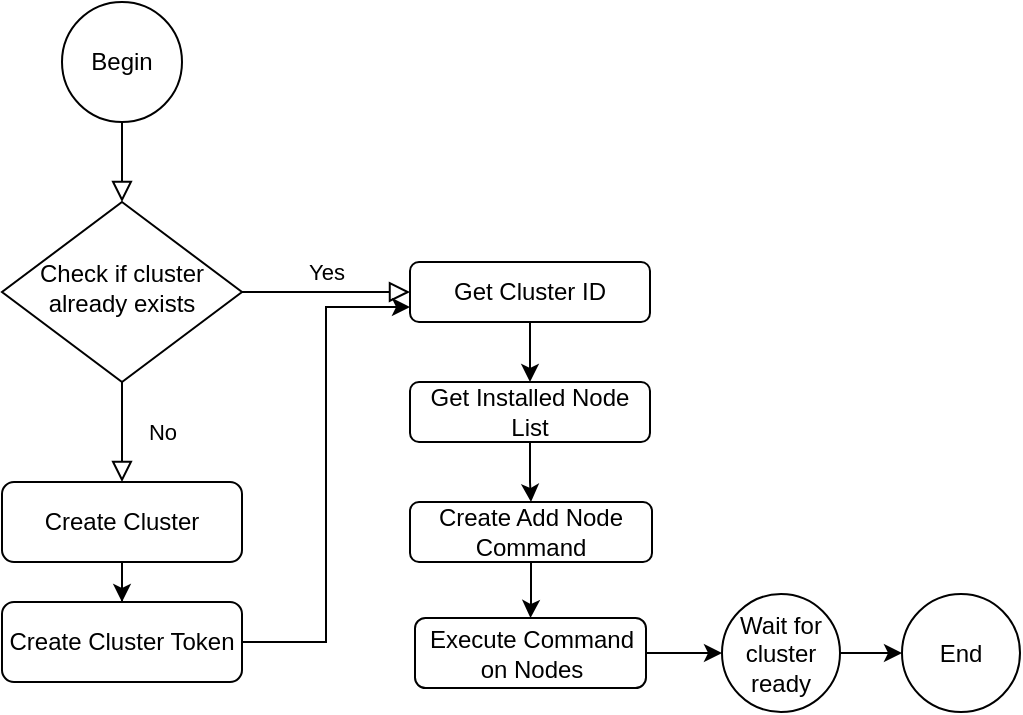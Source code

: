 <mxfile version="13.10.2" type="github">
  <diagram id="C5RBs43oDa-KdzZeNtuy" name="Page-1">
    <mxGraphModel dx="798" dy="494" grid="1" gridSize="10" guides="1" tooltips="1" connect="1" arrows="1" fold="1" page="1" pageScale="1" pageWidth="827" pageHeight="1169" math="0" shadow="0">
      <root>
        <mxCell id="WIyWlLk6GJQsqaUBKTNV-0" />
        <mxCell id="WIyWlLk6GJQsqaUBKTNV-1" parent="WIyWlLk6GJQsqaUBKTNV-0" />
        <mxCell id="WIyWlLk6GJQsqaUBKTNV-2" value="" style="rounded=0;html=1;jettySize=auto;orthogonalLoop=1;fontSize=11;endArrow=block;endFill=0;endSize=8;strokeWidth=1;shadow=0;labelBackgroundColor=none;edgeStyle=orthogonalEdgeStyle;" parent="WIyWlLk6GJQsqaUBKTNV-1" source="ro4fjz_k7fc-FlAlumym-0" target="WIyWlLk6GJQsqaUBKTNV-6" edge="1">
          <mxGeometry relative="1" as="geometry">
            <mxPoint x="220" y="120" as="sourcePoint" />
          </mxGeometry>
        </mxCell>
        <mxCell id="WIyWlLk6GJQsqaUBKTNV-4" value="No" style="rounded=0;html=1;jettySize=auto;orthogonalLoop=1;fontSize=11;endArrow=block;endFill=0;endSize=8;strokeWidth=1;shadow=0;labelBackgroundColor=none;edgeStyle=orthogonalEdgeStyle;" parent="WIyWlLk6GJQsqaUBKTNV-1" source="WIyWlLk6GJQsqaUBKTNV-6" target="WIyWlLk6GJQsqaUBKTNV-11" edge="1">
          <mxGeometry y="20" relative="1" as="geometry">
            <mxPoint as="offset" />
            <mxPoint x="210" y="370" as="targetPoint" />
          </mxGeometry>
        </mxCell>
        <mxCell id="WIyWlLk6GJQsqaUBKTNV-5" value="Yes" style="edgeStyle=orthogonalEdgeStyle;rounded=0;html=1;jettySize=auto;orthogonalLoop=1;fontSize=11;endArrow=block;endFill=0;endSize=8;strokeWidth=1;shadow=0;labelBackgroundColor=none;" parent="WIyWlLk6GJQsqaUBKTNV-1" source="WIyWlLk6GJQsqaUBKTNV-6" target="ro4fjz_k7fc-FlAlumym-7" edge="1">
          <mxGeometry y="10" relative="1" as="geometry">
            <mxPoint as="offset" />
            <mxPoint x="380" y="205" as="targetPoint" />
          </mxGeometry>
        </mxCell>
        <mxCell id="WIyWlLk6GJQsqaUBKTNV-6" value="Check if cluster already exists" style="rhombus;whiteSpace=wrap;html=1;shadow=0;fontFamily=Helvetica;fontSize=12;align=center;strokeWidth=1;spacing=6;spacingTop=-4;" parent="WIyWlLk6GJQsqaUBKTNV-1" vertex="1">
          <mxGeometry x="150" y="160" width="120" height="90" as="geometry" />
        </mxCell>
        <mxCell id="ro4fjz_k7fc-FlAlumym-2" value="" style="edgeStyle=orthogonalEdgeStyle;rounded=0;orthogonalLoop=1;jettySize=auto;html=1;" edge="1" parent="WIyWlLk6GJQsqaUBKTNV-1" source="WIyWlLk6GJQsqaUBKTNV-11" target="ro4fjz_k7fc-FlAlumym-1">
          <mxGeometry relative="1" as="geometry" />
        </mxCell>
        <mxCell id="WIyWlLk6GJQsqaUBKTNV-11" value="Create Cluster" style="rounded=1;whiteSpace=wrap;html=1;fontSize=12;glass=0;strokeWidth=1;shadow=0;" parent="WIyWlLk6GJQsqaUBKTNV-1" vertex="1">
          <mxGeometry x="150" y="300" width="120" height="40" as="geometry" />
        </mxCell>
        <mxCell id="ro4fjz_k7fc-FlAlumym-0" value="Begin" style="ellipse;whiteSpace=wrap;html=1;aspect=fixed;" vertex="1" parent="WIyWlLk6GJQsqaUBKTNV-1">
          <mxGeometry x="180" y="60" width="60" height="60" as="geometry" />
        </mxCell>
        <mxCell id="ro4fjz_k7fc-FlAlumym-10" style="edgeStyle=orthogonalEdgeStyle;rounded=0;orthogonalLoop=1;jettySize=auto;html=1;entryX=0;entryY=0.75;entryDx=0;entryDy=0;" edge="1" parent="WIyWlLk6GJQsqaUBKTNV-1" source="ro4fjz_k7fc-FlAlumym-1" target="ro4fjz_k7fc-FlAlumym-7">
          <mxGeometry relative="1" as="geometry" />
        </mxCell>
        <mxCell id="ro4fjz_k7fc-FlAlumym-1" value="Create Cluster Token" style="whiteSpace=wrap;html=1;rounded=1;shadow=0;strokeWidth=1;glass=0;" vertex="1" parent="WIyWlLk6GJQsqaUBKTNV-1">
          <mxGeometry x="150" y="360" width="120" height="40" as="geometry" />
        </mxCell>
        <mxCell id="ro4fjz_k7fc-FlAlumym-9" style="edgeStyle=orthogonalEdgeStyle;rounded=0;orthogonalLoop=1;jettySize=auto;html=1;entryX=0.5;entryY=0;entryDx=0;entryDy=0;" edge="1" parent="WIyWlLk6GJQsqaUBKTNV-1" source="ro4fjz_k7fc-FlAlumym-7" target="ro4fjz_k7fc-FlAlumym-8">
          <mxGeometry relative="1" as="geometry" />
        </mxCell>
        <mxCell id="ro4fjz_k7fc-FlAlumym-7" value="Get Cluster ID" style="whiteSpace=wrap;html=1;rounded=1;shadow=0;strokeWidth=1;glass=0;" vertex="1" parent="WIyWlLk6GJQsqaUBKTNV-1">
          <mxGeometry x="354" y="190" width="120" height="30" as="geometry" />
        </mxCell>
        <mxCell id="ro4fjz_k7fc-FlAlumym-12" value="" style="edgeStyle=orthogonalEdgeStyle;rounded=0;orthogonalLoop=1;jettySize=auto;html=1;" edge="1" parent="WIyWlLk6GJQsqaUBKTNV-1" source="ro4fjz_k7fc-FlAlumym-8" target="ro4fjz_k7fc-FlAlumym-11">
          <mxGeometry relative="1" as="geometry" />
        </mxCell>
        <mxCell id="ro4fjz_k7fc-FlAlumym-8" value="Get Installed Node List" style="whiteSpace=wrap;html=1;rounded=1;shadow=0;strokeWidth=1;glass=0;" vertex="1" parent="WIyWlLk6GJQsqaUBKTNV-1">
          <mxGeometry x="354" y="250" width="120" height="30" as="geometry" />
        </mxCell>
        <mxCell id="ro4fjz_k7fc-FlAlumym-14" value="" style="edgeStyle=orthogonalEdgeStyle;rounded=0;orthogonalLoop=1;jettySize=auto;html=1;" edge="1" parent="WIyWlLk6GJQsqaUBKTNV-1" source="ro4fjz_k7fc-FlAlumym-11" target="ro4fjz_k7fc-FlAlumym-13">
          <mxGeometry relative="1" as="geometry" />
        </mxCell>
        <mxCell id="ro4fjz_k7fc-FlAlumym-11" value="Create Add Node Command" style="whiteSpace=wrap;html=1;rounded=1;shadow=0;strokeWidth=1;glass=0;" vertex="1" parent="WIyWlLk6GJQsqaUBKTNV-1">
          <mxGeometry x="354" y="310" width="121" height="30" as="geometry" />
        </mxCell>
        <mxCell id="ro4fjz_k7fc-FlAlumym-16" style="edgeStyle=orthogonalEdgeStyle;rounded=0;orthogonalLoop=1;jettySize=auto;html=1;exitX=1;exitY=0.5;exitDx=0;exitDy=0;entryX=0;entryY=0.5;entryDx=0;entryDy=0;" edge="1" parent="WIyWlLk6GJQsqaUBKTNV-1" source="ro4fjz_k7fc-FlAlumym-13" target="ro4fjz_k7fc-FlAlumym-15">
          <mxGeometry relative="1" as="geometry" />
        </mxCell>
        <mxCell id="ro4fjz_k7fc-FlAlumym-13" value="Execute Command on Nodes" style="whiteSpace=wrap;html=1;rounded=1;shadow=0;strokeWidth=1;glass=0;" vertex="1" parent="WIyWlLk6GJQsqaUBKTNV-1">
          <mxGeometry x="356.5" y="368" width="115.5" height="35" as="geometry" />
        </mxCell>
        <mxCell id="ro4fjz_k7fc-FlAlumym-18" value="" style="edgeStyle=orthogonalEdgeStyle;rounded=0;orthogonalLoop=1;jettySize=auto;html=1;" edge="1" parent="WIyWlLk6GJQsqaUBKTNV-1" source="ro4fjz_k7fc-FlAlumym-15" target="ro4fjz_k7fc-FlAlumym-17">
          <mxGeometry relative="1" as="geometry" />
        </mxCell>
        <mxCell id="ro4fjz_k7fc-FlAlumym-15" value="Wait for cluster ready" style="ellipse;whiteSpace=wrap;html=1;aspect=fixed;" vertex="1" parent="WIyWlLk6GJQsqaUBKTNV-1">
          <mxGeometry x="510" y="356" width="59" height="59" as="geometry" />
        </mxCell>
        <mxCell id="ro4fjz_k7fc-FlAlumym-17" value="End" style="ellipse;whiteSpace=wrap;html=1;aspect=fixed;" vertex="1" parent="WIyWlLk6GJQsqaUBKTNV-1">
          <mxGeometry x="600" y="356" width="59" height="59" as="geometry" />
        </mxCell>
      </root>
    </mxGraphModel>
  </diagram>
</mxfile>
